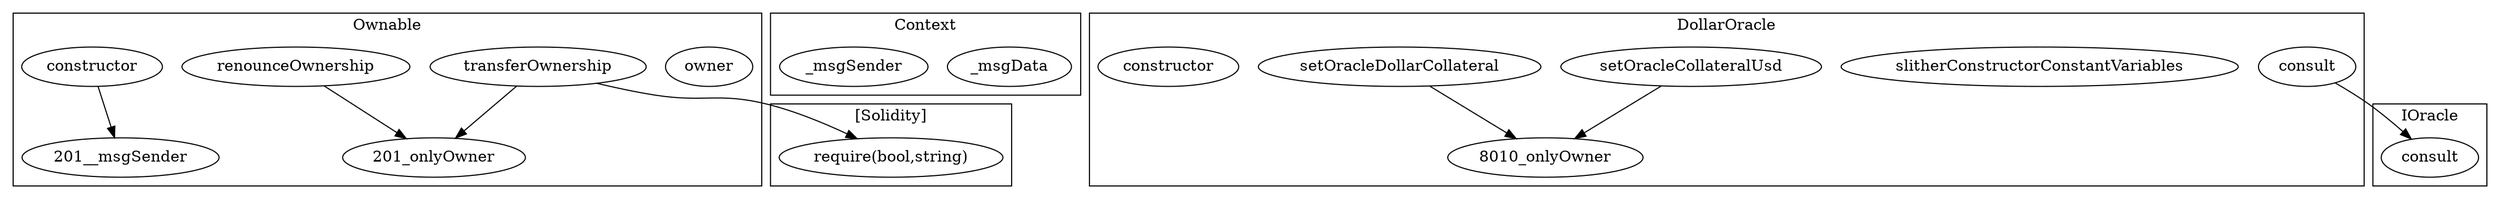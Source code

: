 strict digraph {
subgraph cluster_201_Ownable {
label = "Ownable"
"201_owner" [label="owner"]
"201_constructor" [label="constructor"]
"201_renounceOwnership" [label="renounceOwnership"]
"201_transferOwnership" [label="transferOwnership"]
"201_transferOwnership" -> "201_onlyOwner"
"201_renounceOwnership" -> "201_onlyOwner"
"201_constructor" -> "201__msgSender"
}subgraph cluster_1394_Context {
label = "Context"
"1394__msgData" [label="_msgData"]
"1394__msgSender" [label="_msgSender"]
}subgraph cluster_8010_DollarOracle {
label = "DollarOracle"
"8010_setOracleCollateralUsd" [label="setOracleCollateralUsd"]
"8010_slitherConstructorConstantVariables" [label="slitherConstructorConstantVariables"]
"8010_consult" [label="consult"]
"8010_setOracleDollarCollateral" [label="setOracleDollarCollateral"]
"8010_constructor" [label="constructor"]
"8010_setOracleCollateralUsd" -> "8010_onlyOwner"
"8010_setOracleDollarCollateral" -> "8010_onlyOwner"
}subgraph cluster_7063_IOracle {
label = "IOracle"
"7063_consult" [label="consult"]
}subgraph cluster_solidity {
label = "[Solidity]"
"require(bool,string)" 
"201_transferOwnership" -> "require(bool,string)"
}"8010_consult" -> "7063_consult"
}